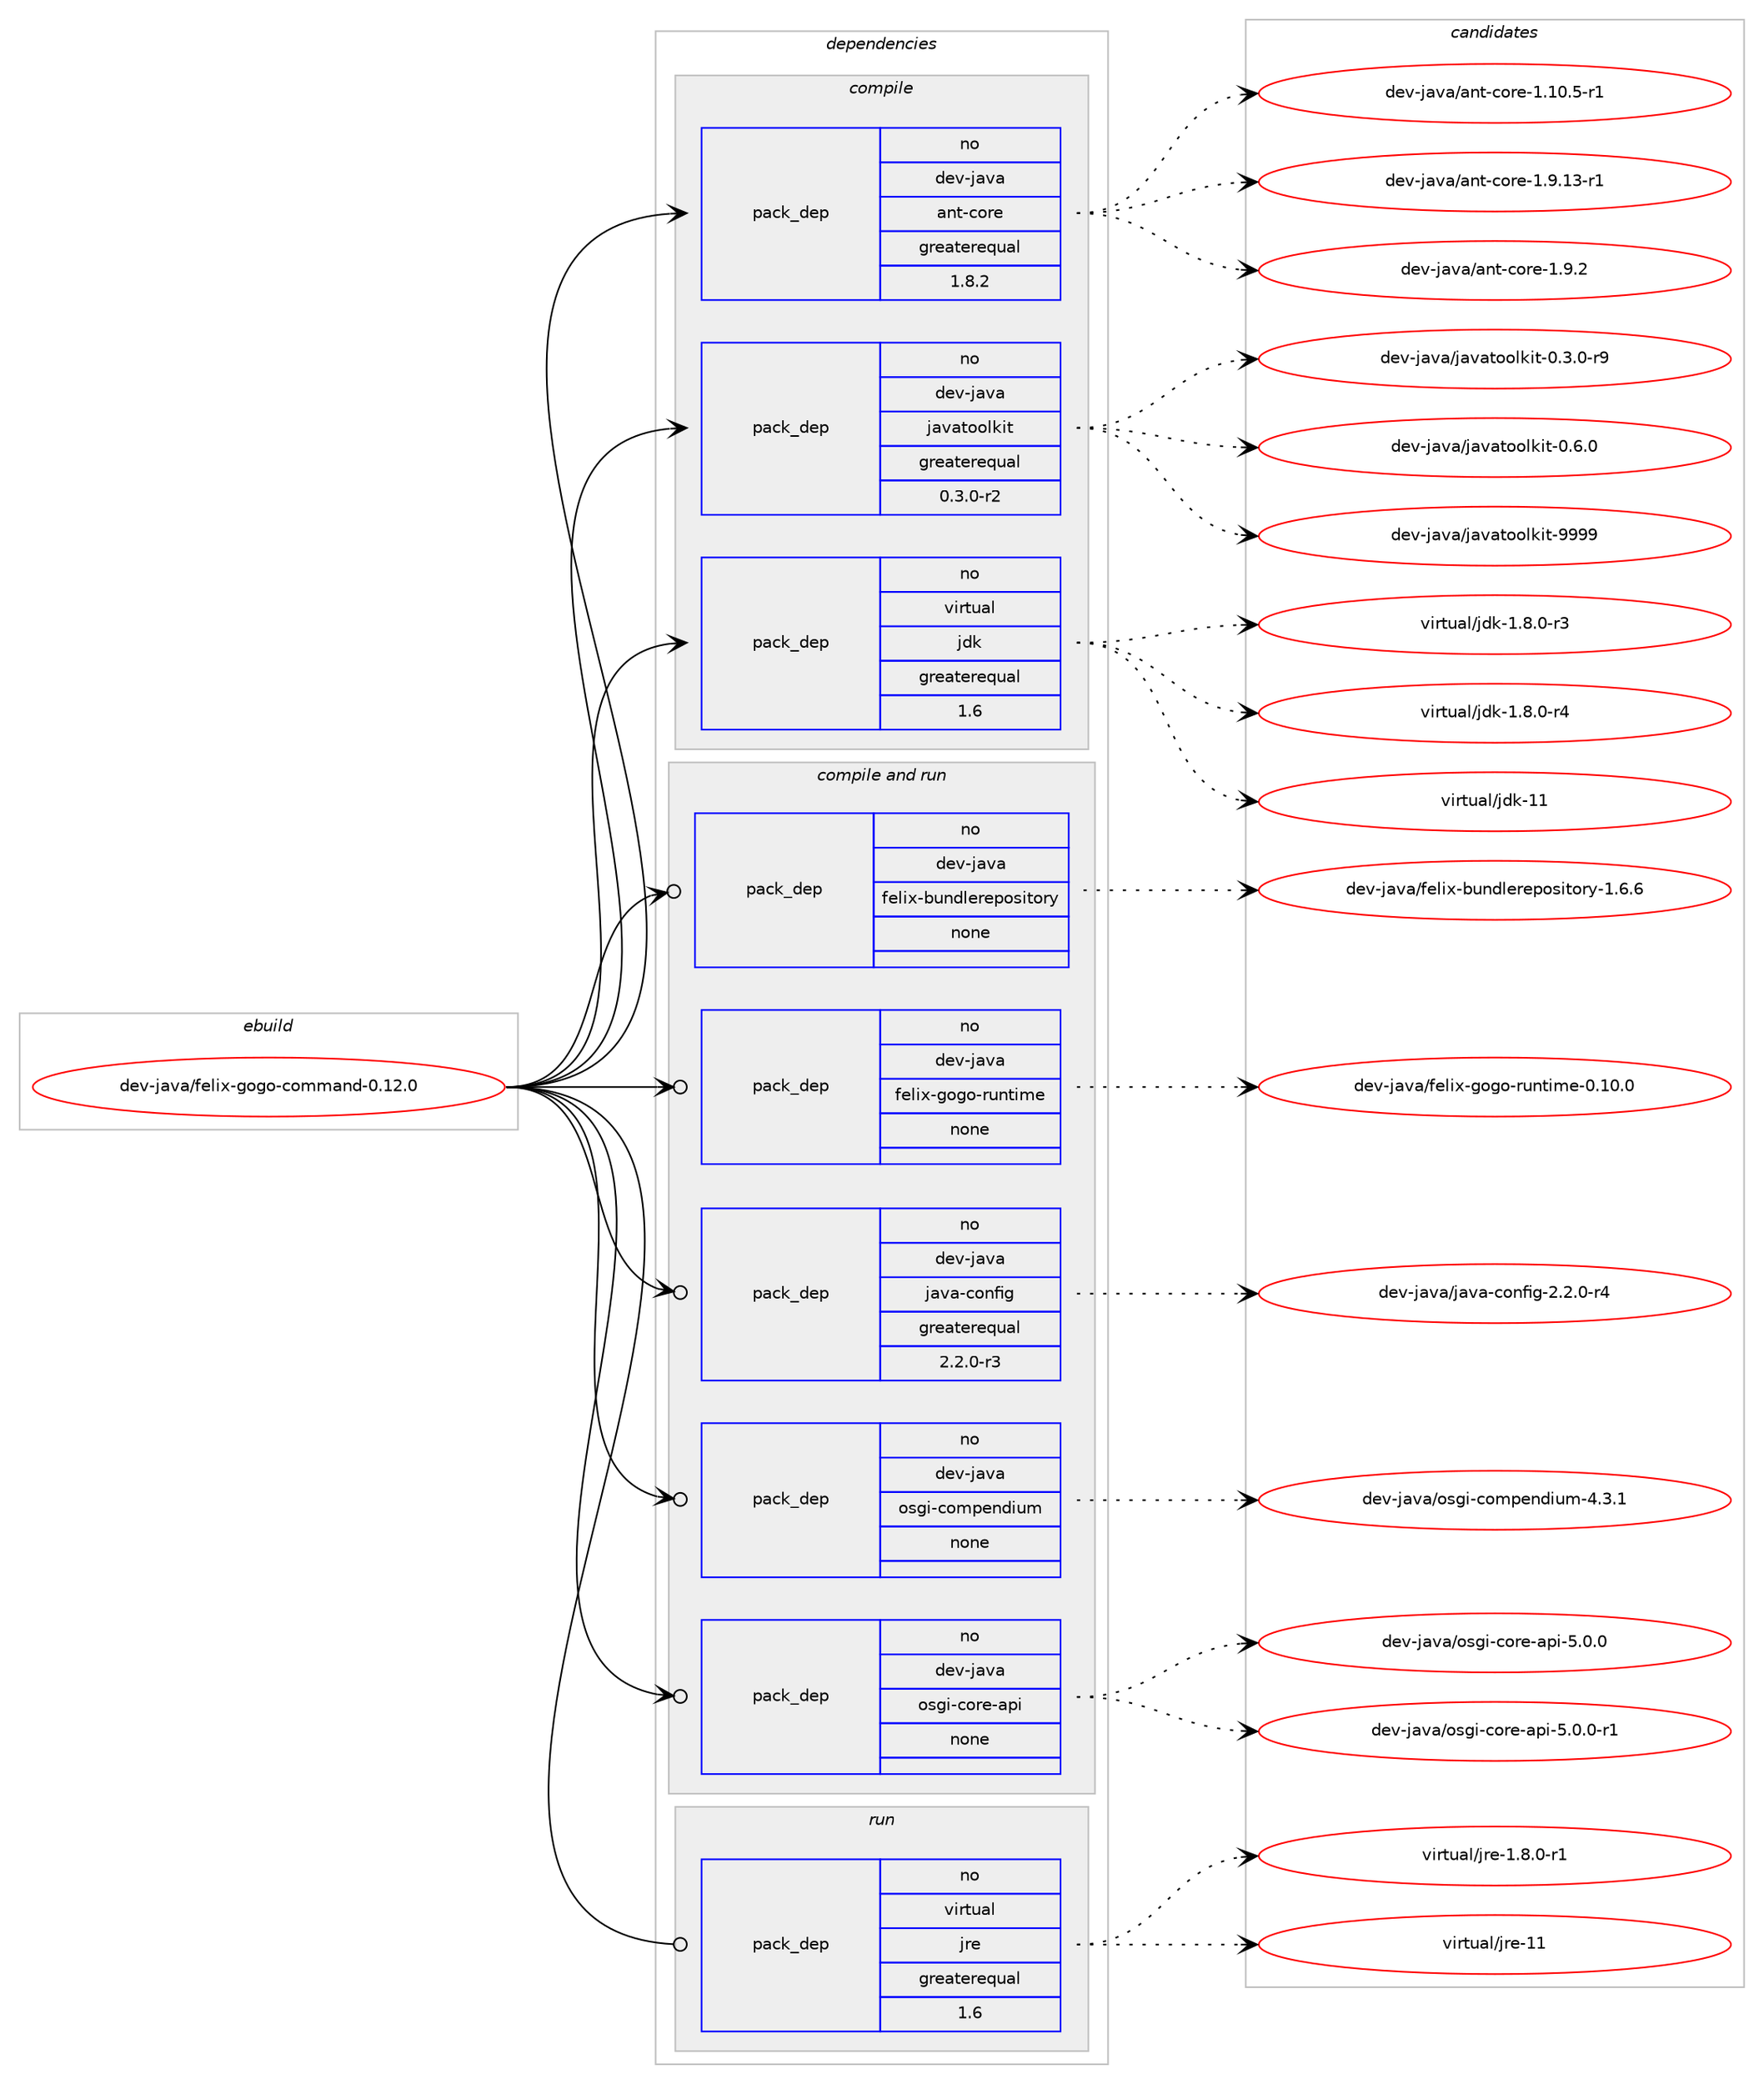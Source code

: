 digraph prolog {

# *************
# Graph options
# *************

newrank=true;
concentrate=true;
compound=true;
graph [rankdir=LR,fontname=Helvetica,fontsize=10,ranksep=1.5];#, ranksep=2.5, nodesep=0.2];
edge  [arrowhead=vee];
node  [fontname=Helvetica,fontsize=10];

# **********
# The ebuild
# **********

subgraph cluster_leftcol {
color=gray;
rank=same;
label=<<i>ebuild</i>>;
id [label="dev-java/felix-gogo-command-0.12.0", color=red, width=4, href="../dev-java/felix-gogo-command-0.12.0.svg"];
}

# ****************
# The dependencies
# ****************

subgraph cluster_midcol {
color=gray;
label=<<i>dependencies</i>>;
subgraph cluster_compile {
fillcolor="#eeeeee";
style=filled;
label=<<i>compile</i>>;
subgraph pack967403 {
dependency1352481 [label=<<TABLE BORDER="0" CELLBORDER="1" CELLSPACING="0" CELLPADDING="4" WIDTH="220"><TR><TD ROWSPAN="6" CELLPADDING="30">pack_dep</TD></TR><TR><TD WIDTH="110">no</TD></TR><TR><TD>dev-java</TD></TR><TR><TD>ant-core</TD></TR><TR><TD>greaterequal</TD></TR><TR><TD>1.8.2</TD></TR></TABLE>>, shape=none, color=blue];
}
id:e -> dependency1352481:w [weight=20,style="solid",arrowhead="vee"];
subgraph pack967404 {
dependency1352482 [label=<<TABLE BORDER="0" CELLBORDER="1" CELLSPACING="0" CELLPADDING="4" WIDTH="220"><TR><TD ROWSPAN="6" CELLPADDING="30">pack_dep</TD></TR><TR><TD WIDTH="110">no</TD></TR><TR><TD>dev-java</TD></TR><TR><TD>javatoolkit</TD></TR><TR><TD>greaterequal</TD></TR><TR><TD>0.3.0-r2</TD></TR></TABLE>>, shape=none, color=blue];
}
id:e -> dependency1352482:w [weight=20,style="solid",arrowhead="vee"];
subgraph pack967405 {
dependency1352483 [label=<<TABLE BORDER="0" CELLBORDER="1" CELLSPACING="0" CELLPADDING="4" WIDTH="220"><TR><TD ROWSPAN="6" CELLPADDING="30">pack_dep</TD></TR><TR><TD WIDTH="110">no</TD></TR><TR><TD>virtual</TD></TR><TR><TD>jdk</TD></TR><TR><TD>greaterequal</TD></TR><TR><TD>1.6</TD></TR></TABLE>>, shape=none, color=blue];
}
id:e -> dependency1352483:w [weight=20,style="solid",arrowhead="vee"];
}
subgraph cluster_compileandrun {
fillcolor="#eeeeee";
style=filled;
label=<<i>compile and run</i>>;
subgraph pack967406 {
dependency1352484 [label=<<TABLE BORDER="0" CELLBORDER="1" CELLSPACING="0" CELLPADDING="4" WIDTH="220"><TR><TD ROWSPAN="6" CELLPADDING="30">pack_dep</TD></TR><TR><TD WIDTH="110">no</TD></TR><TR><TD>dev-java</TD></TR><TR><TD>felix-bundlerepository</TD></TR><TR><TD>none</TD></TR><TR><TD></TD></TR></TABLE>>, shape=none, color=blue];
}
id:e -> dependency1352484:w [weight=20,style="solid",arrowhead="odotvee"];
subgraph pack967407 {
dependency1352485 [label=<<TABLE BORDER="0" CELLBORDER="1" CELLSPACING="0" CELLPADDING="4" WIDTH="220"><TR><TD ROWSPAN="6" CELLPADDING="30">pack_dep</TD></TR><TR><TD WIDTH="110">no</TD></TR><TR><TD>dev-java</TD></TR><TR><TD>felix-gogo-runtime</TD></TR><TR><TD>none</TD></TR><TR><TD></TD></TR></TABLE>>, shape=none, color=blue];
}
id:e -> dependency1352485:w [weight=20,style="solid",arrowhead="odotvee"];
subgraph pack967408 {
dependency1352486 [label=<<TABLE BORDER="0" CELLBORDER="1" CELLSPACING="0" CELLPADDING="4" WIDTH="220"><TR><TD ROWSPAN="6" CELLPADDING="30">pack_dep</TD></TR><TR><TD WIDTH="110">no</TD></TR><TR><TD>dev-java</TD></TR><TR><TD>java-config</TD></TR><TR><TD>greaterequal</TD></TR><TR><TD>2.2.0-r3</TD></TR></TABLE>>, shape=none, color=blue];
}
id:e -> dependency1352486:w [weight=20,style="solid",arrowhead="odotvee"];
subgraph pack967409 {
dependency1352487 [label=<<TABLE BORDER="0" CELLBORDER="1" CELLSPACING="0" CELLPADDING="4" WIDTH="220"><TR><TD ROWSPAN="6" CELLPADDING="30">pack_dep</TD></TR><TR><TD WIDTH="110">no</TD></TR><TR><TD>dev-java</TD></TR><TR><TD>osgi-compendium</TD></TR><TR><TD>none</TD></TR><TR><TD></TD></TR></TABLE>>, shape=none, color=blue];
}
id:e -> dependency1352487:w [weight=20,style="solid",arrowhead="odotvee"];
subgraph pack967410 {
dependency1352488 [label=<<TABLE BORDER="0" CELLBORDER="1" CELLSPACING="0" CELLPADDING="4" WIDTH="220"><TR><TD ROWSPAN="6" CELLPADDING="30">pack_dep</TD></TR><TR><TD WIDTH="110">no</TD></TR><TR><TD>dev-java</TD></TR><TR><TD>osgi-core-api</TD></TR><TR><TD>none</TD></TR><TR><TD></TD></TR></TABLE>>, shape=none, color=blue];
}
id:e -> dependency1352488:w [weight=20,style="solid",arrowhead="odotvee"];
}
subgraph cluster_run {
fillcolor="#eeeeee";
style=filled;
label=<<i>run</i>>;
subgraph pack967411 {
dependency1352489 [label=<<TABLE BORDER="0" CELLBORDER="1" CELLSPACING="0" CELLPADDING="4" WIDTH="220"><TR><TD ROWSPAN="6" CELLPADDING="30">pack_dep</TD></TR><TR><TD WIDTH="110">no</TD></TR><TR><TD>virtual</TD></TR><TR><TD>jre</TD></TR><TR><TD>greaterequal</TD></TR><TR><TD>1.6</TD></TR></TABLE>>, shape=none, color=blue];
}
id:e -> dependency1352489:w [weight=20,style="solid",arrowhead="odot"];
}
}

# **************
# The candidates
# **************

subgraph cluster_choices {
rank=same;
color=gray;
label=<<i>candidates</i>>;

subgraph choice967403 {
color=black;
nodesep=1;
choice10010111845106971189747971101164599111114101454946494846534511449 [label="dev-java/ant-core-1.10.5-r1", color=red, width=4,href="../dev-java/ant-core-1.10.5-r1.svg"];
choice10010111845106971189747971101164599111114101454946574649514511449 [label="dev-java/ant-core-1.9.13-r1", color=red, width=4,href="../dev-java/ant-core-1.9.13-r1.svg"];
choice10010111845106971189747971101164599111114101454946574650 [label="dev-java/ant-core-1.9.2", color=red, width=4,href="../dev-java/ant-core-1.9.2.svg"];
dependency1352481:e -> choice10010111845106971189747971101164599111114101454946494846534511449:w [style=dotted,weight="100"];
dependency1352481:e -> choice10010111845106971189747971101164599111114101454946574649514511449:w [style=dotted,weight="100"];
dependency1352481:e -> choice10010111845106971189747971101164599111114101454946574650:w [style=dotted,weight="100"];
}
subgraph choice967404 {
color=black;
nodesep=1;
choice1001011184510697118974710697118971161111111081071051164548465146484511457 [label="dev-java/javatoolkit-0.3.0-r9", color=red, width=4,href="../dev-java/javatoolkit-0.3.0-r9.svg"];
choice100101118451069711897471069711897116111111108107105116454846544648 [label="dev-java/javatoolkit-0.6.0", color=red, width=4,href="../dev-java/javatoolkit-0.6.0.svg"];
choice1001011184510697118974710697118971161111111081071051164557575757 [label="dev-java/javatoolkit-9999", color=red, width=4,href="../dev-java/javatoolkit-9999.svg"];
dependency1352482:e -> choice1001011184510697118974710697118971161111111081071051164548465146484511457:w [style=dotted,weight="100"];
dependency1352482:e -> choice100101118451069711897471069711897116111111108107105116454846544648:w [style=dotted,weight="100"];
dependency1352482:e -> choice1001011184510697118974710697118971161111111081071051164557575757:w [style=dotted,weight="100"];
}
subgraph choice967405 {
color=black;
nodesep=1;
choice11810511411611797108471061001074549465646484511451 [label="virtual/jdk-1.8.0-r3", color=red, width=4,href="../virtual/jdk-1.8.0-r3.svg"];
choice11810511411611797108471061001074549465646484511452 [label="virtual/jdk-1.8.0-r4", color=red, width=4,href="../virtual/jdk-1.8.0-r4.svg"];
choice1181051141161179710847106100107454949 [label="virtual/jdk-11", color=red, width=4,href="../virtual/jdk-11.svg"];
dependency1352483:e -> choice11810511411611797108471061001074549465646484511451:w [style=dotted,weight="100"];
dependency1352483:e -> choice11810511411611797108471061001074549465646484511452:w [style=dotted,weight="100"];
dependency1352483:e -> choice1181051141161179710847106100107454949:w [style=dotted,weight="100"];
}
subgraph choice967406 {
color=black;
nodesep=1;
choice100101118451069711897471021011081051204598117110100108101114101112111115105116111114121454946544654 [label="dev-java/felix-bundlerepository-1.6.6", color=red, width=4,href="../dev-java/felix-bundlerepository-1.6.6.svg"];
dependency1352484:e -> choice100101118451069711897471021011081051204598117110100108101114101112111115105116111114121454946544654:w [style=dotted,weight="100"];
}
subgraph choice967407 {
color=black;
nodesep=1;
choice10010111845106971189747102101108105120451031111031114511411711011610510910145484649484648 [label="dev-java/felix-gogo-runtime-0.10.0", color=red, width=4,href="../dev-java/felix-gogo-runtime-0.10.0.svg"];
dependency1352485:e -> choice10010111845106971189747102101108105120451031111031114511411711011610510910145484649484648:w [style=dotted,weight="100"];
}
subgraph choice967408 {
color=black;
nodesep=1;
choice10010111845106971189747106971189745991111101021051034550465046484511452 [label="dev-java/java-config-2.2.0-r4", color=red, width=4,href="../dev-java/java-config-2.2.0-r4.svg"];
dependency1352486:e -> choice10010111845106971189747106971189745991111101021051034550465046484511452:w [style=dotted,weight="100"];
}
subgraph choice967409 {
color=black;
nodesep=1;
choice100101118451069711897471111151031054599111109112101110100105117109455246514649 [label="dev-java/osgi-compendium-4.3.1", color=red, width=4,href="../dev-java/osgi-compendium-4.3.1.svg"];
dependency1352487:e -> choice100101118451069711897471111151031054599111109112101110100105117109455246514649:w [style=dotted,weight="100"];
}
subgraph choice967410 {
color=black;
nodesep=1;
choice1001011184510697118974711111510310545991111141014597112105455346484648 [label="dev-java/osgi-core-api-5.0.0", color=red, width=4,href="../dev-java/osgi-core-api-5.0.0.svg"];
choice10010111845106971189747111115103105459911111410145971121054553464846484511449 [label="dev-java/osgi-core-api-5.0.0-r1", color=red, width=4,href="../dev-java/osgi-core-api-5.0.0-r1.svg"];
dependency1352488:e -> choice1001011184510697118974711111510310545991111141014597112105455346484648:w [style=dotted,weight="100"];
dependency1352488:e -> choice10010111845106971189747111115103105459911111410145971121054553464846484511449:w [style=dotted,weight="100"];
}
subgraph choice967411 {
color=black;
nodesep=1;
choice11810511411611797108471061141014549465646484511449 [label="virtual/jre-1.8.0-r1", color=red, width=4,href="../virtual/jre-1.8.0-r1.svg"];
choice1181051141161179710847106114101454949 [label="virtual/jre-11", color=red, width=4,href="../virtual/jre-11.svg"];
dependency1352489:e -> choice11810511411611797108471061141014549465646484511449:w [style=dotted,weight="100"];
dependency1352489:e -> choice1181051141161179710847106114101454949:w [style=dotted,weight="100"];
}
}

}
